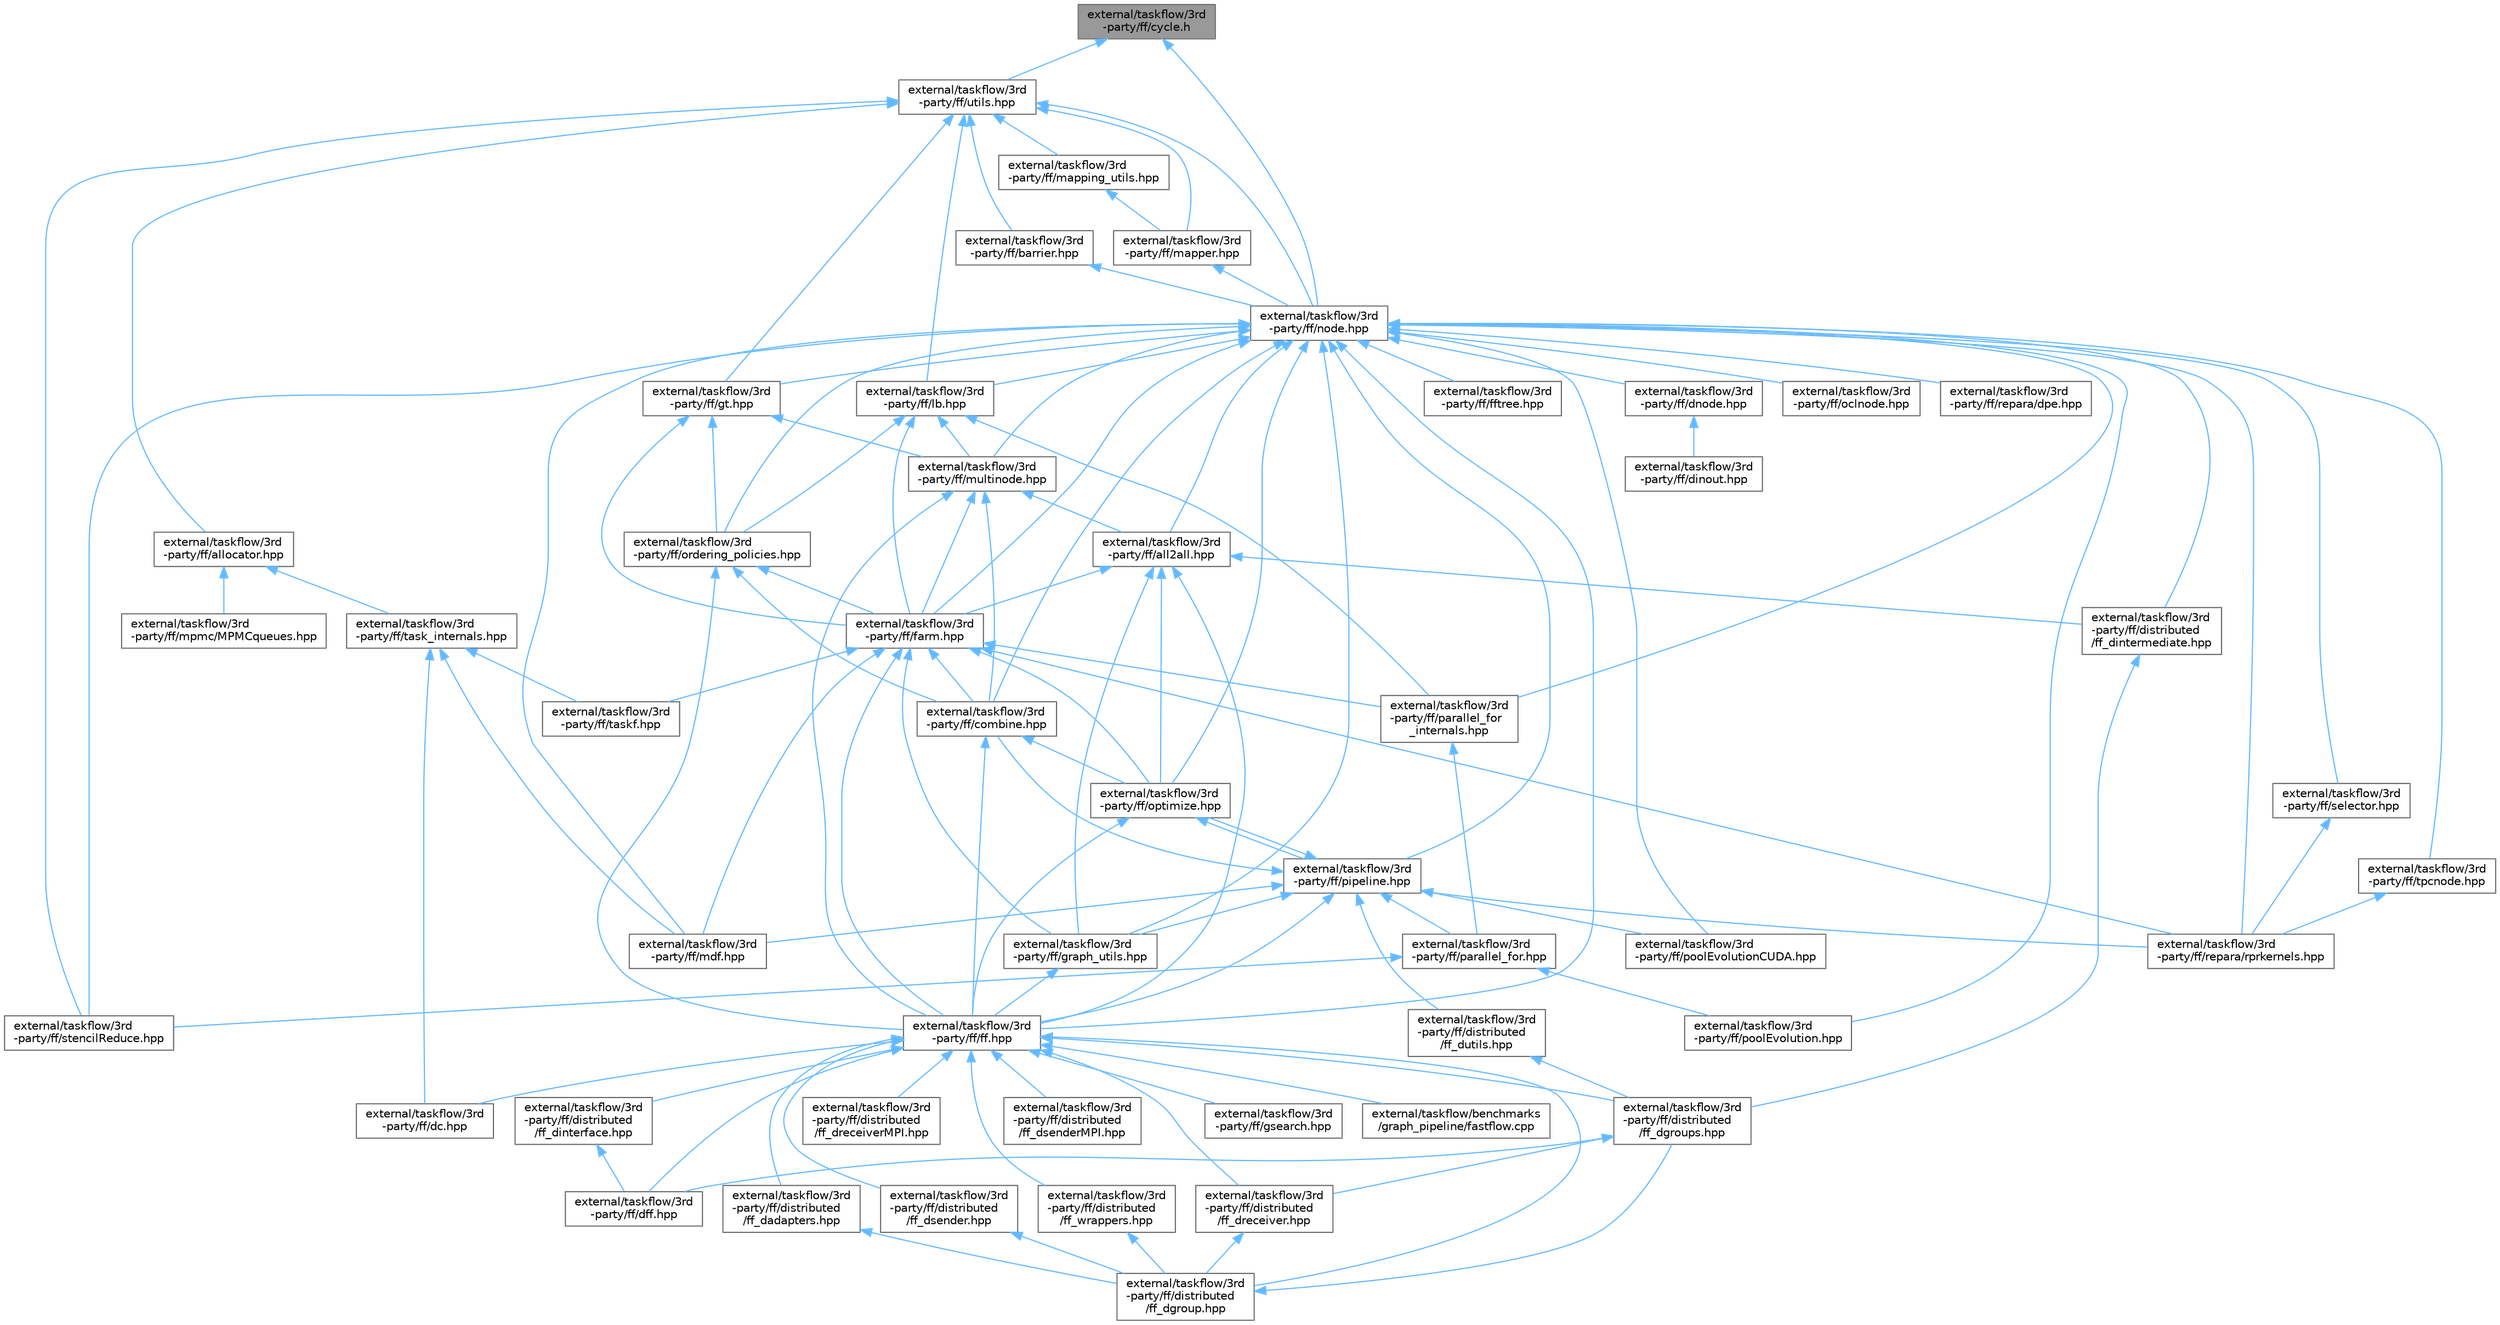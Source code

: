 digraph "external/taskflow/3rd-party/ff/cycle.h"
{
 // LATEX_PDF_SIZE
  bgcolor="transparent";
  edge [fontname=Helvetica,fontsize=10,labelfontname=Helvetica,labelfontsize=10];
  node [fontname=Helvetica,fontsize=10,shape=box,height=0.2,width=0.4];
  Node1 [id="Node000001",label="external/taskflow/3rd\l-party/ff/cycle.h",height=0.2,width=0.4,color="gray40", fillcolor="grey60", style="filled", fontcolor="black",tooltip=" "];
  Node1 -> Node2 [id="edge113_Node000001_Node000002",dir="back",color="steelblue1",style="solid",tooltip=" "];
  Node2 [id="Node000002",label="external/taskflow/3rd\l-party/ff/node.hpp",height=0.2,width=0.4,color="grey40", fillcolor="white", style="filled",URL="$node_8hpp.html",tooltip="FastFlow ff_node"];
  Node2 -> Node3 [id="edge114_Node000002_Node000003",dir="back",color="steelblue1",style="solid",tooltip=" "];
  Node3 [id="Node000003",label="external/taskflow/3rd\l-party/ff/all2all.hpp",height=0.2,width=0.4,color="grey40", fillcolor="white", style="filled",URL="$all2all_8hpp.html",tooltip="FastFlow all-2-all building block"];
  Node3 -> Node4 [id="edge115_Node000003_Node000004",dir="back",color="steelblue1",style="solid",tooltip=" "];
  Node4 [id="Node000004",label="external/taskflow/3rd\l-party/ff/distributed\l/ff_dintermediate.hpp",height=0.2,width=0.4,color="grey40", fillcolor="white", style="filled",URL="$ff__dintermediate_8hpp.html",tooltip=" "];
  Node4 -> Node5 [id="edge116_Node000004_Node000005",dir="back",color="steelblue1",style="solid",tooltip=" "];
  Node5 [id="Node000005",label="external/taskflow/3rd\l-party/ff/distributed\l/ff_dgroups.hpp",height=0.2,width=0.4,color="grey40", fillcolor="white", style="filled",URL="$ff__dgroups_8hpp.html",tooltip=" "];
  Node5 -> Node6 [id="edge117_Node000005_Node000006",dir="back",color="steelblue1",style="solid",tooltip=" "];
  Node6 [id="Node000006",label="external/taskflow/3rd\l-party/ff/dff.hpp",height=0.2,width=0.4,color="grey40", fillcolor="white", style="filled",URL="$dff_8hpp.html",tooltip=" "];
  Node5 -> Node7 [id="edge118_Node000005_Node000007",dir="back",color="steelblue1",style="solid",tooltip=" "];
  Node7 [id="Node000007",label="external/taskflow/3rd\l-party/ff/distributed\l/ff_dreceiver.hpp",height=0.2,width=0.4,color="grey40", fillcolor="white", style="filled",URL="$ff__dreceiver_8hpp.html",tooltip=" "];
  Node7 -> Node8 [id="edge119_Node000007_Node000008",dir="back",color="steelblue1",style="solid",tooltip=" "];
  Node8 [id="Node000008",label="external/taskflow/3rd\l-party/ff/distributed\l/ff_dgroup.hpp",height=0.2,width=0.4,color="grey40", fillcolor="white", style="filled",URL="$ff__dgroup_8hpp.html",tooltip=" "];
  Node8 -> Node5 [id="edge120_Node000008_Node000005",dir="back",color="steelblue1",style="solid",tooltip=" "];
  Node3 -> Node9 [id="edge121_Node000003_Node000009",dir="back",color="steelblue1",style="solid",tooltip=" "];
  Node9 [id="Node000009",label="external/taskflow/3rd\l-party/ff/farm.hpp",height=0.2,width=0.4,color="grey40", fillcolor="white", style="filled",URL="$farm_8hpp.html",tooltip="Farm pattern"];
  Node9 -> Node10 [id="edge122_Node000009_Node000010",dir="back",color="steelblue1",style="solid",tooltip=" "];
  Node10 [id="Node000010",label="external/taskflow/3rd\l-party/ff/combine.hpp",height=0.2,width=0.4,color="grey40", fillcolor="white", style="filled",URL="$combine_8hpp.html",tooltip="FastFlow composition building block"];
  Node10 -> Node11 [id="edge123_Node000010_Node000011",dir="back",color="steelblue1",style="solid",tooltip=" "];
  Node11 [id="Node000011",label="external/taskflow/3rd\l-party/ff/ff.hpp",height=0.2,width=0.4,color="grey40", fillcolor="white", style="filled",URL="$ff_8hpp.html",tooltip=" "];
  Node11 -> Node12 [id="edge124_Node000011_Node000012",dir="back",color="steelblue1",style="solid",tooltip=" "];
  Node12 [id="Node000012",label="external/taskflow/3rd\l-party/ff/dc.hpp",height=0.2,width=0.4,color="grey40", fillcolor="white", style="filled",URL="$dc_8hpp.html",tooltip=" "];
  Node11 -> Node6 [id="edge125_Node000011_Node000006",dir="back",color="steelblue1",style="solid",tooltip=" "];
  Node11 -> Node13 [id="edge126_Node000011_Node000013",dir="back",color="steelblue1",style="solid",tooltip=" "];
  Node13 [id="Node000013",label="external/taskflow/3rd\l-party/ff/distributed\l/ff_dadapters.hpp",height=0.2,width=0.4,color="grey40", fillcolor="white", style="filled",URL="$ff__dadapters_8hpp.html",tooltip=" "];
  Node13 -> Node8 [id="edge127_Node000013_Node000008",dir="back",color="steelblue1",style="solid",tooltip=" "];
  Node11 -> Node8 [id="edge128_Node000011_Node000008",dir="back",color="steelblue1",style="solid",tooltip=" "];
  Node11 -> Node5 [id="edge129_Node000011_Node000005",dir="back",color="steelblue1",style="solid",tooltip=" "];
  Node11 -> Node14 [id="edge130_Node000011_Node000014",dir="back",color="steelblue1",style="solid",tooltip=" "];
  Node14 [id="Node000014",label="external/taskflow/3rd\l-party/ff/distributed\l/ff_dinterface.hpp",height=0.2,width=0.4,color="grey40", fillcolor="white", style="filled",URL="$ff__dinterface_8hpp.html",tooltip=" "];
  Node14 -> Node6 [id="edge131_Node000014_Node000006",dir="back",color="steelblue1",style="solid",tooltip=" "];
  Node11 -> Node7 [id="edge132_Node000011_Node000007",dir="back",color="steelblue1",style="solid",tooltip=" "];
  Node11 -> Node15 [id="edge133_Node000011_Node000015",dir="back",color="steelblue1",style="solid",tooltip=" "];
  Node15 [id="Node000015",label="external/taskflow/3rd\l-party/ff/distributed\l/ff_dreceiverMPI.hpp",height=0.2,width=0.4,color="grey40", fillcolor="white", style="filled",URL="$ff__dreceiver_m_p_i_8hpp.html",tooltip=" "];
  Node11 -> Node16 [id="edge134_Node000011_Node000016",dir="back",color="steelblue1",style="solid",tooltip=" "];
  Node16 [id="Node000016",label="external/taskflow/3rd\l-party/ff/distributed\l/ff_dsender.hpp",height=0.2,width=0.4,color="grey40", fillcolor="white", style="filled",URL="$ff__dsender_8hpp.html",tooltip=" "];
  Node16 -> Node8 [id="edge135_Node000016_Node000008",dir="back",color="steelblue1",style="solid",tooltip=" "];
  Node11 -> Node17 [id="edge136_Node000011_Node000017",dir="back",color="steelblue1",style="solid",tooltip=" "];
  Node17 [id="Node000017",label="external/taskflow/3rd\l-party/ff/distributed\l/ff_dsenderMPI.hpp",height=0.2,width=0.4,color="grey40", fillcolor="white", style="filled",URL="$ff__dsender_m_p_i_8hpp.html",tooltip=" "];
  Node11 -> Node18 [id="edge137_Node000011_Node000018",dir="back",color="steelblue1",style="solid",tooltip=" "];
  Node18 [id="Node000018",label="external/taskflow/3rd\l-party/ff/distributed\l/ff_wrappers.hpp",height=0.2,width=0.4,color="grey40", fillcolor="white", style="filled",URL="$ff__wrappers_8hpp.html",tooltip=" "];
  Node18 -> Node8 [id="edge138_Node000018_Node000008",dir="back",color="steelblue1",style="solid",tooltip=" "];
  Node11 -> Node19 [id="edge139_Node000011_Node000019",dir="back",color="steelblue1",style="solid",tooltip=" "];
  Node19 [id="Node000019",label="external/taskflow/3rd\l-party/ff/gsearch.hpp",height=0.2,width=0.4,color="grey40", fillcolor="white", style="filled",URL="$gsearch_8hpp.html",tooltip="This file implements the graph search skeleton."];
  Node11 -> Node20 [id="edge140_Node000011_Node000020",dir="back",color="steelblue1",style="solid",tooltip=" "];
  Node20 [id="Node000020",label="external/taskflow/benchmarks\l/graph_pipeline/fastflow.cpp",height=0.2,width=0.4,color="grey40", fillcolor="white", style="filled",URL="$fastflow_8cpp.html",tooltip=" "];
  Node10 -> Node21 [id="edge141_Node000010_Node000021",dir="back",color="steelblue1",style="solid",tooltip=" "];
  Node21 [id="Node000021",label="external/taskflow/3rd\l-party/ff/optimize.hpp",height=0.2,width=0.4,color="grey40", fillcolor="white", style="filled",URL="$optimize_8hpp.html",tooltip="FastFlow optimization heuristics"];
  Node21 -> Node11 [id="edge142_Node000021_Node000011",dir="back",color="steelblue1",style="solid",tooltip=" "];
  Node21 -> Node22 [id="edge143_Node000021_Node000022",dir="back",color="steelblue1",style="solid",tooltip=" "];
  Node22 [id="Node000022",label="external/taskflow/3rd\l-party/ff/pipeline.hpp",height=0.2,width=0.4,color="grey40", fillcolor="white", style="filled",URL="$3rd-party_2ff_2pipeline_8hpp.html",tooltip="This file implements the pipeline skeleton, both in the high-level pattern syntax (ff::ff_pipe) and l..."];
  Node22 -> Node10 [id="edge144_Node000022_Node000010",dir="back",color="steelblue1",style="solid",tooltip=" "];
  Node22 -> Node23 [id="edge145_Node000022_Node000023",dir="back",color="steelblue1",style="solid",tooltip=" "];
  Node23 [id="Node000023",label="external/taskflow/3rd\l-party/ff/distributed\l/ff_dutils.hpp",height=0.2,width=0.4,color="grey40", fillcolor="white", style="filled",URL="$ff__dutils_8hpp.html",tooltip=" "];
  Node23 -> Node5 [id="edge146_Node000023_Node000005",dir="back",color="steelblue1",style="solid",tooltip=" "];
  Node22 -> Node11 [id="edge147_Node000022_Node000011",dir="back",color="steelblue1",style="solid",tooltip=" "];
  Node22 -> Node24 [id="edge148_Node000022_Node000024",dir="back",color="steelblue1",style="solid",tooltip=" "];
  Node24 [id="Node000024",label="external/taskflow/3rd\l-party/ff/graph_utils.hpp",height=0.2,width=0.4,color="grey40", fillcolor="white", style="filled",URL="$graph__utils_8hpp.html",tooltip="Utility functions for manipulating the concurrency graph"];
  Node24 -> Node11 [id="edge149_Node000024_Node000011",dir="back",color="steelblue1",style="solid",tooltip=" "];
  Node22 -> Node25 [id="edge150_Node000022_Node000025",dir="back",color="steelblue1",style="solid",tooltip=" "];
  Node25 [id="Node000025",label="external/taskflow/3rd\l-party/ff/mdf.hpp",height=0.2,width=0.4,color="grey40", fillcolor="white", style="filled",URL="$mdf_8hpp.html",tooltip="This file implements the macro dataflow pattern."];
  Node22 -> Node21 [id="edge151_Node000022_Node000021",dir="back",color="steelblue1",style="solid",tooltip=" "];
  Node22 -> Node26 [id="edge152_Node000022_Node000026",dir="back",color="steelblue1",style="solid",tooltip=" "];
  Node26 [id="Node000026",label="external/taskflow/3rd\l-party/ff/parallel_for.hpp",height=0.2,width=0.4,color="grey40", fillcolor="white", style="filled",URL="$parallel__for_8hpp.html",tooltip="It describes the ParallelFor/ParallelForReduce/ParallelForPipeReduce patterns."];
  Node26 -> Node27 [id="edge153_Node000026_Node000027",dir="back",color="steelblue1",style="solid",tooltip=" "];
  Node27 [id="Node000027",label="external/taskflow/3rd\l-party/ff/poolEvolution.hpp",height=0.2,width=0.4,color="grey40", fillcolor="white", style="filled",URL="$pool_evolution_8hpp.html",tooltip="The PoolEvolution pattern models the evolution of a given population."];
  Node26 -> Node28 [id="edge154_Node000026_Node000028",dir="back",color="steelblue1",style="solid",tooltip=" "];
  Node28 [id="Node000028",label="external/taskflow/3rd\l-party/ff/stencilReduce.hpp",height=0.2,width=0.4,color="grey40", fillcolor="white", style="filled",URL="$stencil_reduce_8hpp.html",tooltip=" "];
  Node22 -> Node29 [id="edge155_Node000022_Node000029",dir="back",color="steelblue1",style="solid",tooltip=" "];
  Node29 [id="Node000029",label="external/taskflow/3rd\l-party/ff/poolEvolutionCUDA.hpp",height=0.2,width=0.4,color="grey40", fillcolor="white", style="filled",URL="$pool_evolution_c_u_d_a_8hpp.html",tooltip=" "];
  Node22 -> Node30 [id="edge156_Node000022_Node000030",dir="back",color="steelblue1",style="solid",tooltip=" "];
  Node30 [id="Node000030",label="external/taskflow/3rd\l-party/ff/repara/rprkernels.hpp",height=0.2,width=0.4,color="grey40", fillcolor="white", style="filled",URL="$rprkernels_8hpp.html",tooltip=" "];
  Node9 -> Node11 [id="edge157_Node000009_Node000011",dir="back",color="steelblue1",style="solid",tooltip=" "];
  Node9 -> Node24 [id="edge158_Node000009_Node000024",dir="back",color="steelblue1",style="solid",tooltip=" "];
  Node9 -> Node25 [id="edge159_Node000009_Node000025",dir="back",color="steelblue1",style="solid",tooltip=" "];
  Node9 -> Node21 [id="edge160_Node000009_Node000021",dir="back",color="steelblue1",style="solid",tooltip=" "];
  Node9 -> Node31 [id="edge161_Node000009_Node000031",dir="back",color="steelblue1",style="solid",tooltip=" "];
  Node31 [id="Node000031",label="external/taskflow/3rd\l-party/ff/parallel_for\l_internals.hpp",height=0.2,width=0.4,color="grey40", fillcolor="white", style="filled",URL="$parallel__for__internals_8hpp.html",tooltip="Internal classes and functions for parallel_for/parallel_reduce skeletons."];
  Node31 -> Node26 [id="edge162_Node000031_Node000026",dir="back",color="steelblue1",style="solid",tooltip=" "];
  Node9 -> Node30 [id="edge163_Node000009_Node000030",dir="back",color="steelblue1",style="solid",tooltip=" "];
  Node9 -> Node32 [id="edge164_Node000009_Node000032",dir="back",color="steelblue1",style="solid",tooltip=" "];
  Node32 [id="Node000032",label="external/taskflow/3rd\l-party/ff/taskf.hpp",height=0.2,width=0.4,color="grey40", fillcolor="white", style="filled",URL="$taskf_8hpp.html",tooltip="This file implements a task parallel pattern whose tasks are functions."];
  Node3 -> Node11 [id="edge165_Node000003_Node000011",dir="back",color="steelblue1",style="solid",tooltip=" "];
  Node3 -> Node24 [id="edge166_Node000003_Node000024",dir="back",color="steelblue1",style="solid",tooltip=" "];
  Node3 -> Node21 [id="edge167_Node000003_Node000021",dir="back",color="steelblue1",style="solid",tooltip=" "];
  Node2 -> Node10 [id="edge168_Node000002_Node000010",dir="back",color="steelblue1",style="solid",tooltip=" "];
  Node2 -> Node4 [id="edge169_Node000002_Node000004",dir="back",color="steelblue1",style="solid",tooltip=" "];
  Node2 -> Node33 [id="edge170_Node000002_Node000033",dir="back",color="steelblue1",style="solid",tooltip=" "];
  Node33 [id="Node000033",label="external/taskflow/3rd\l-party/ff/dnode.hpp",height=0.2,width=0.4,color="grey40", fillcolor="white", style="filled",URL="$dnode_8hpp.html",tooltip="Contains the definition of the ff_dnode class, which is an extension of the base class ff_node,..."];
  Node33 -> Node34 [id="edge171_Node000033_Node000034",dir="back",color="steelblue1",style="solid",tooltip=" "];
  Node34 [id="Node000034",label="external/taskflow/3rd\l-party/ff/dinout.hpp",height=0.2,width=0.4,color="grey40", fillcolor="white", style="filled",URL="$dinout_8hpp.html",tooltip=" "];
  Node2 -> Node9 [id="edge172_Node000002_Node000009",dir="back",color="steelblue1",style="solid",tooltip=" "];
  Node2 -> Node11 [id="edge173_Node000002_Node000011",dir="back",color="steelblue1",style="solid",tooltip=" "];
  Node2 -> Node35 [id="edge174_Node000002_Node000035",dir="back",color="steelblue1",style="solid",tooltip=" "];
  Node35 [id="Node000035",label="external/taskflow/3rd\l-party/ff/fftree.hpp",height=0.2,width=0.4,color="grey40", fillcolor="white", style="filled",URL="$fftree_8hpp.html",tooltip=" "];
  Node2 -> Node24 [id="edge175_Node000002_Node000024",dir="back",color="steelblue1",style="solid",tooltip=" "];
  Node2 -> Node36 [id="edge176_Node000002_Node000036",dir="back",color="steelblue1",style="solid",tooltip=" "];
  Node36 [id="Node000036",label="external/taskflow/3rd\l-party/ff/gt.hpp",height=0.2,width=0.4,color="grey40", fillcolor="white", style="filled",URL="$gt_8hpp.html",tooltip="Farm Collector (it is not a ff_node)"];
  Node36 -> Node9 [id="edge177_Node000036_Node000009",dir="back",color="steelblue1",style="solid",tooltip=" "];
  Node36 -> Node37 [id="edge178_Node000036_Node000037",dir="back",color="steelblue1",style="solid",tooltip=" "];
  Node37 [id="Node000037",label="external/taskflow/3rd\l-party/ff/multinode.hpp",height=0.2,width=0.4,color="grey40", fillcolor="white", style="filled",URL="$multinode_8hpp.html",tooltip="FastFlow ff_minode ff_monode and typed versions."];
  Node37 -> Node3 [id="edge179_Node000037_Node000003",dir="back",color="steelblue1",style="solid",tooltip=" "];
  Node37 -> Node10 [id="edge180_Node000037_Node000010",dir="back",color="steelblue1",style="solid",tooltip=" "];
  Node37 -> Node9 [id="edge181_Node000037_Node000009",dir="back",color="steelblue1",style="solid",tooltip=" "];
  Node37 -> Node11 [id="edge182_Node000037_Node000011",dir="back",color="steelblue1",style="solid",tooltip=" "];
  Node36 -> Node38 [id="edge183_Node000036_Node000038",dir="back",color="steelblue1",style="solid",tooltip=" "];
  Node38 [id="Node000038",label="external/taskflow/3rd\l-party/ff/ordering_policies.hpp",height=0.2,width=0.4,color="grey40", fillcolor="white", style="filled",URL="$ordering__policies_8hpp.html",tooltip=" "];
  Node38 -> Node10 [id="edge184_Node000038_Node000010",dir="back",color="steelblue1",style="solid",tooltip=" "];
  Node38 -> Node9 [id="edge185_Node000038_Node000009",dir="back",color="steelblue1",style="solid",tooltip=" "];
  Node38 -> Node11 [id="edge186_Node000038_Node000011",dir="back",color="steelblue1",style="solid",tooltip=" "];
  Node2 -> Node39 [id="edge187_Node000002_Node000039",dir="back",color="steelblue1",style="solid",tooltip=" "];
  Node39 [id="Node000039",label="external/taskflow/3rd\l-party/ff/lb.hpp",height=0.2,width=0.4,color="grey40", fillcolor="white", style="filled",URL="$lb_8hpp.html",tooltip="Farm Emitter (not a ff_node)"];
  Node39 -> Node9 [id="edge188_Node000039_Node000009",dir="back",color="steelblue1",style="solid",tooltip=" "];
  Node39 -> Node37 [id="edge189_Node000039_Node000037",dir="back",color="steelblue1",style="solid",tooltip=" "];
  Node39 -> Node38 [id="edge190_Node000039_Node000038",dir="back",color="steelblue1",style="solid",tooltip=" "];
  Node39 -> Node31 [id="edge191_Node000039_Node000031",dir="back",color="steelblue1",style="solid",tooltip=" "];
  Node2 -> Node25 [id="edge192_Node000002_Node000025",dir="back",color="steelblue1",style="solid",tooltip=" "];
  Node2 -> Node37 [id="edge193_Node000002_Node000037",dir="back",color="steelblue1",style="solid",tooltip=" "];
  Node2 -> Node40 [id="edge194_Node000002_Node000040",dir="back",color="steelblue1",style="solid",tooltip=" "];
  Node40 [id="Node000040",label="external/taskflow/3rd\l-party/ff/oclnode.hpp",height=0.2,width=0.4,color="grey40", fillcolor="white", style="filled",URL="$oclnode_8hpp.html",tooltip="FastFlow OpenCL interface node"];
  Node2 -> Node21 [id="edge195_Node000002_Node000021",dir="back",color="steelblue1",style="solid",tooltip=" "];
  Node2 -> Node38 [id="edge196_Node000002_Node000038",dir="back",color="steelblue1",style="solid",tooltip=" "];
  Node2 -> Node31 [id="edge197_Node000002_Node000031",dir="back",color="steelblue1",style="solid",tooltip=" "];
  Node2 -> Node22 [id="edge198_Node000002_Node000022",dir="back",color="steelblue1",style="solid",tooltip=" "];
  Node2 -> Node27 [id="edge199_Node000002_Node000027",dir="back",color="steelblue1",style="solid",tooltip=" "];
  Node2 -> Node29 [id="edge200_Node000002_Node000029",dir="back",color="steelblue1",style="solid",tooltip=" "];
  Node2 -> Node41 [id="edge201_Node000002_Node000041",dir="back",color="steelblue1",style="solid",tooltip=" "];
  Node41 [id="Node000041",label="external/taskflow/3rd\l-party/ff/repara/dpe.hpp",height=0.2,width=0.4,color="grey40", fillcolor="white", style="filled",URL="$dpe_8hpp.html",tooltip=" "];
  Node2 -> Node30 [id="edge202_Node000002_Node000030",dir="back",color="steelblue1",style="solid",tooltip=" "];
  Node2 -> Node42 [id="edge203_Node000002_Node000042",dir="back",color="steelblue1",style="solid",tooltip=" "];
  Node42 [id="Node000042",label="external/taskflow/3rd\l-party/ff/selector.hpp",height=0.2,width=0.4,color="grey40", fillcolor="white", style="filled",URL="$selector_8hpp.html",tooltip=" "];
  Node42 -> Node30 [id="edge204_Node000042_Node000030",dir="back",color="steelblue1",style="solid",tooltip=" "];
  Node2 -> Node28 [id="edge205_Node000002_Node000028",dir="back",color="steelblue1",style="solid",tooltip=" "];
  Node2 -> Node43 [id="edge206_Node000002_Node000043",dir="back",color="steelblue1",style="solid",tooltip=" "];
  Node43 [id="Node000043",label="external/taskflow/3rd\l-party/ff/tpcnode.hpp",height=0.2,width=0.4,color="grey40", fillcolor="white", style="filled",URL="$tpcnode_8hpp.html",tooltip="FastFlow Thread Pool Composer (TPC) interface node"];
  Node43 -> Node30 [id="edge207_Node000043_Node000030",dir="back",color="steelblue1",style="solid",tooltip=" "];
  Node1 -> Node44 [id="edge208_Node000001_Node000044",dir="back",color="steelblue1",style="solid",tooltip=" "];
  Node44 [id="Node000044",label="external/taskflow/3rd\l-party/ff/utils.hpp",height=0.2,width=0.4,color="grey40", fillcolor="white", style="filled",URL="$utils_8hpp.html",tooltip="Utility functions"];
  Node44 -> Node45 [id="edge209_Node000044_Node000045",dir="back",color="steelblue1",style="solid",tooltip=" "];
  Node45 [id="Node000045",label="external/taskflow/3rd\l-party/ff/allocator.hpp",height=0.2,width=0.4,color="grey40", fillcolor="white", style="filled",URL="$allocator_8hpp.html",tooltip="Implementations of the FastFlow's lock-free allocator."];
  Node45 -> Node46 [id="edge210_Node000045_Node000046",dir="back",color="steelblue1",style="solid",tooltip=" "];
  Node46 [id="Node000046",label="external/taskflow/3rd\l-party/ff/mpmc/MPMCqueues.hpp",height=0.2,width=0.4,color="grey40", fillcolor="white", style="filled",URL="$_m_p_m_cqueues_8hpp.html",tooltip="This file contains several MPMC queue implementations. Not currently used."];
  Node45 -> Node47 [id="edge211_Node000045_Node000047",dir="back",color="steelblue1",style="solid",tooltip=" "];
  Node47 [id="Node000047",label="external/taskflow/3rd\l-party/ff/task_internals.hpp",height=0.2,width=0.4,color="grey40", fillcolor="white", style="filled",URL="$task__internals_8hpp.html",tooltip="Internal classes and helping functions for tasks management."];
  Node47 -> Node12 [id="edge212_Node000047_Node000012",dir="back",color="steelblue1",style="solid",tooltip=" "];
  Node47 -> Node25 [id="edge213_Node000047_Node000025",dir="back",color="steelblue1",style="solid",tooltip=" "];
  Node47 -> Node32 [id="edge214_Node000047_Node000032",dir="back",color="steelblue1",style="solid",tooltip=" "];
  Node44 -> Node48 [id="edge215_Node000044_Node000048",dir="back",color="steelblue1",style="solid",tooltip=" "];
  Node48 [id="Node000048",label="external/taskflow/3rd\l-party/ff/barrier.hpp",height=0.2,width=0.4,color="grey40", fillcolor="white", style="filled",URL="$barrier_8hpp.html",tooltip="FastFlow blocking and non-blocking barrier implementations"];
  Node48 -> Node2 [id="edge216_Node000048_Node000002",dir="back",color="steelblue1",style="solid",tooltip=" "];
  Node44 -> Node36 [id="edge217_Node000044_Node000036",dir="back",color="steelblue1",style="solid",tooltip=" "];
  Node44 -> Node39 [id="edge218_Node000044_Node000039",dir="back",color="steelblue1",style="solid",tooltip=" "];
  Node44 -> Node49 [id="edge219_Node000044_Node000049",dir="back",color="steelblue1",style="solid",tooltip=" "];
  Node49 [id="Node000049",label="external/taskflow/3rd\l-party/ff/mapper.hpp",height=0.2,width=0.4,color="grey40", fillcolor="white", style="filled",URL="$mapper_8hpp.html",tooltip="This file contains the thread mapper definition used in FastFlow"];
  Node49 -> Node2 [id="edge220_Node000049_Node000002",dir="back",color="steelblue1",style="solid",tooltip=" "];
  Node44 -> Node50 [id="edge221_Node000044_Node000050",dir="back",color="steelblue1",style="solid",tooltip=" "];
  Node50 [id="Node000050",label="external/taskflow/3rd\l-party/ff/mapping_utils.hpp",height=0.2,width=0.4,color="grey40", fillcolor="white", style="filled",URL="$mapping__utils_8hpp.html",tooltip="This file contains utilities for plaform inspection and thread pinning"];
  Node50 -> Node49 [id="edge222_Node000050_Node000049",dir="back",color="steelblue1",style="solid",tooltip=" "];
  Node44 -> Node2 [id="edge223_Node000044_Node000002",dir="back",color="steelblue1",style="solid",tooltip=" "];
  Node44 -> Node28 [id="edge224_Node000044_Node000028",dir="back",color="steelblue1",style="solid",tooltip=" "];
}
